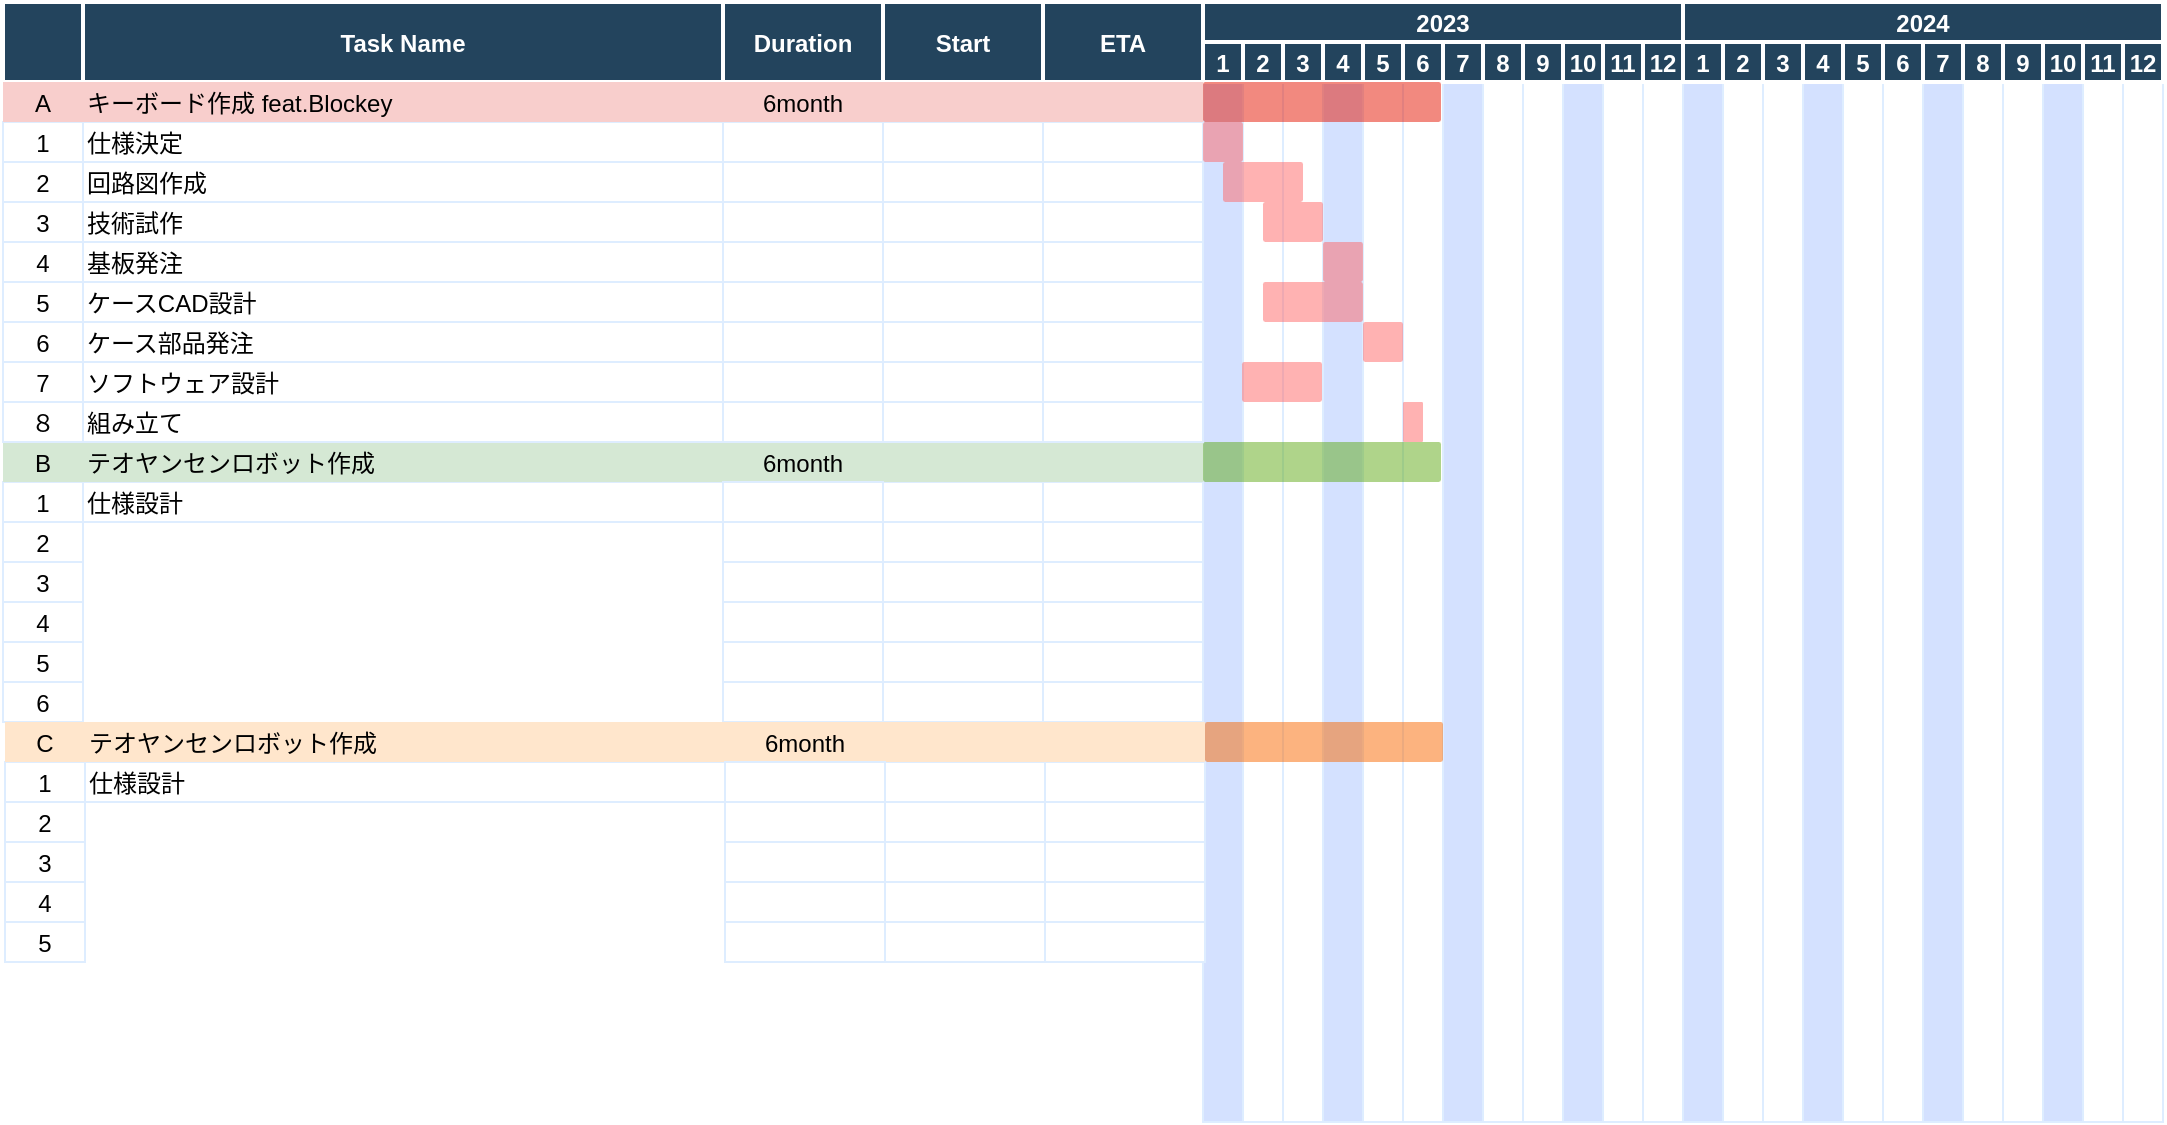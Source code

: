 <mxfile version="20.6.0" type="github">
  <diagram name="Page-1" id="8378b5f6-a2b2-b727-a746-972ab9d02e00">
    <mxGraphModel dx="982" dy="539" grid="1" gridSize="10" guides="1" tooltips="1" connect="0" arrows="1" fold="1" page="1" pageScale="1.5" pageWidth="1169" pageHeight="827" background="none" math="0" shadow="0">
      <root>
        <mxCell id="0" />
        <mxCell id="1" parent="0" />
        <mxCell id="dIrE19unJ05-w4xrA9a4-304" value="" style="strokeColor=#DEEDFF;fillColor=#D4E1FF" vertex="1" parent="1">
          <mxGeometry x="926.5" y="380.0" width="20" height="520" as="geometry" />
        </mxCell>
        <mxCell id="dIrE19unJ05-w4xrA9a4-305" value="" style="strokeColor=#DEEDFF" vertex="1" parent="1">
          <mxGeometry x="946.5" y="380.0" width="20" height="520" as="geometry" />
        </mxCell>
        <mxCell id="dIrE19unJ05-w4xrA9a4-306" value="" style="strokeColor=#DEEDFF" vertex="1" parent="1">
          <mxGeometry x="966.5" y="380.0" width="20" height="520" as="geometry" />
        </mxCell>
        <mxCell id="dIrE19unJ05-w4xrA9a4-307" value="" style="strokeColor=#DEEDFF;fillColor=#D4E1FF" vertex="1" parent="1">
          <mxGeometry x="986.5" y="380.0" width="20" height="520" as="geometry" />
        </mxCell>
        <mxCell id="dIrE19unJ05-w4xrA9a4-308" value="" style="strokeColor=#DEEDFF" vertex="1" parent="1">
          <mxGeometry x="1006.5" y="380.0" width="20" height="520" as="geometry" />
        </mxCell>
        <mxCell id="dIrE19unJ05-w4xrA9a4-309" value="" style="strokeColor=#DEEDFF" vertex="1" parent="1">
          <mxGeometry x="1026.5" y="380.0" width="20" height="520" as="geometry" />
        </mxCell>
        <mxCell id="dIrE19unJ05-w4xrA9a4-310" value="" style="strokeColor=#DEEDFF;fillColor=#D4E1FF" vertex="1" parent="1">
          <mxGeometry x="1046.5" y="380.0" width="20" height="520" as="geometry" />
        </mxCell>
        <mxCell id="dIrE19unJ05-w4xrA9a4-311" value="" style="strokeColor=#DEEDFF" vertex="1" parent="1">
          <mxGeometry x="1066.5" y="380.0" width="20" height="520" as="geometry" />
        </mxCell>
        <mxCell id="dIrE19unJ05-w4xrA9a4-312" value="" style="strokeColor=#DEEDFF" vertex="1" parent="1">
          <mxGeometry x="1086.5" y="380.0" width="20" height="520" as="geometry" />
        </mxCell>
        <mxCell id="dIrE19unJ05-w4xrA9a4-313" value="" style="strokeColor=#DEEDFF;fillColor=#D4E1FF" vertex="1" parent="1">
          <mxGeometry x="1106.5" y="380.0" width="20" height="520" as="geometry" />
        </mxCell>
        <mxCell id="dIrE19unJ05-w4xrA9a4-314" value="" style="strokeColor=#DEEDFF" vertex="1" parent="1">
          <mxGeometry x="1126.5" y="380.0" width="20" height="520" as="geometry" />
        </mxCell>
        <mxCell id="dIrE19unJ05-w4xrA9a4-315" value="" style="strokeColor=#DEEDFF" vertex="1" parent="1">
          <mxGeometry x="1146.5" y="380.0" width="20" height="520" as="geometry" />
        </mxCell>
        <mxCell id="dIrE19unJ05-w4xrA9a4-295" value="" style="strokeColor=#DEEDFF;fillColor=#D4E1FF" vertex="1" parent="1">
          <mxGeometry x="746.5" y="380.0" width="20" height="520" as="geometry" />
        </mxCell>
        <mxCell id="dIrE19unJ05-w4xrA9a4-296" value="" style="strokeColor=#DEEDFF" vertex="1" parent="1">
          <mxGeometry x="766.5" y="380.0" width="20" height="520" as="geometry" />
        </mxCell>
        <mxCell id="dIrE19unJ05-w4xrA9a4-297" value="" style="strokeColor=#DEEDFF" vertex="1" parent="1">
          <mxGeometry x="786.5" y="380.0" width="20" height="520" as="geometry" />
        </mxCell>
        <mxCell id="dIrE19unJ05-w4xrA9a4-298" value="" style="strokeColor=#DEEDFF;fillColor=#D4E1FF" vertex="1" parent="1">
          <mxGeometry x="806.5" y="380.0" width="20" height="520" as="geometry" />
        </mxCell>
        <mxCell id="dIrE19unJ05-w4xrA9a4-299" value="" style="strokeColor=#DEEDFF" vertex="1" parent="1">
          <mxGeometry x="826.5" y="380.0" width="20" height="520" as="geometry" />
        </mxCell>
        <mxCell id="dIrE19unJ05-w4xrA9a4-300" value="" style="strokeColor=#DEEDFF" vertex="1" parent="1">
          <mxGeometry x="846.5" y="380.0" width="20" height="520" as="geometry" />
        </mxCell>
        <mxCell id="dIrE19unJ05-w4xrA9a4-301" value="" style="strokeColor=#DEEDFF;fillColor=#D4E1FF" vertex="1" parent="1">
          <mxGeometry x="866.5" y="380.0" width="20" height="520" as="geometry" />
        </mxCell>
        <mxCell id="dIrE19unJ05-w4xrA9a4-302" value="" style="strokeColor=#DEEDFF" vertex="1" parent="1">
          <mxGeometry x="886.5" y="380.0" width="20" height="520" as="geometry" />
        </mxCell>
        <mxCell id="dIrE19unJ05-w4xrA9a4-303" value="" style="strokeColor=#DEEDFF" vertex="1" parent="1">
          <mxGeometry x="906.5" y="380.0" width="20" height="520" as="geometry" />
        </mxCell>
        <mxCell id="199" value="" style="strokeColor=#DEEDFF;fillColor=#D4E1FF" parent="1" vertex="1">
          <mxGeometry x="686.5" y="380.0" width="20" height="520" as="geometry" />
        </mxCell>
        <mxCell id="218" value="" style="strokeColor=#DEEDFF" parent="1" vertex="1">
          <mxGeometry x="706.5" y="380.0" width="20" height="520" as="geometry" />
        </mxCell>
        <mxCell id="dIrE19unJ05-w4xrA9a4-294" value="" style="strokeColor=#DEEDFF" vertex="1" parent="1">
          <mxGeometry x="726.5" y="380.0" width="20" height="520" as="geometry" />
        </mxCell>
        <mxCell id="dIrE19unJ05-w4xrA9a4-278" value="2024" style="fillColor=#23445D;strokeColor=#FFFFFF;strokeWidth=2;fontColor=#FFFFFF;fontStyle=1" vertex="1" parent="1">
          <mxGeometry x="926.5" y="340" width="240" height="20" as="geometry" />
        </mxCell>
        <mxCell id="dIrE19unJ05-w4xrA9a4-279" value="1" style="fillColor=#23445D;strokeColor=#FFFFFF;strokeWidth=2;fontColor=#FFFFFF;fontStyle=1" vertex="1" parent="1">
          <mxGeometry x="926.5" y="360.0" width="20" height="20" as="geometry" />
        </mxCell>
        <mxCell id="dIrE19unJ05-w4xrA9a4-280" value="2" style="fillColor=#23445D;strokeColor=#FFFFFF;strokeWidth=2;fontColor=#FFFFFF;fontStyle=1" vertex="1" parent="1">
          <mxGeometry x="946.5" y="360.0" width="20" height="20" as="geometry" />
        </mxCell>
        <mxCell id="dIrE19unJ05-w4xrA9a4-281" value="3" style="fillColor=#23445D;strokeColor=#FFFFFF;strokeWidth=2;fontColor=#FFFFFF;fontStyle=1" vertex="1" parent="1">
          <mxGeometry x="966.5" y="360.0" width="20" height="20" as="geometry" />
        </mxCell>
        <mxCell id="dIrE19unJ05-w4xrA9a4-282" value="4" style="fillColor=#23445D;strokeColor=#FFFFFF;strokeWidth=2;fontColor=#FFFFFF;fontStyle=1" vertex="1" parent="1">
          <mxGeometry x="986.5" y="360.0" width="20" height="20" as="geometry" />
        </mxCell>
        <mxCell id="dIrE19unJ05-w4xrA9a4-283" value="5" style="fillColor=#23445D;strokeColor=#FFFFFF;strokeWidth=2;fontColor=#FFFFFF;fontStyle=1" vertex="1" parent="1">
          <mxGeometry x="1006.5" y="360.0" width="20" height="20" as="geometry" />
        </mxCell>
        <mxCell id="dIrE19unJ05-w4xrA9a4-284" value="6" style="fillColor=#23445D;strokeColor=#FFFFFF;strokeWidth=2;fontColor=#FFFFFF;fontStyle=1" vertex="1" parent="1">
          <mxGeometry x="1026.5" y="360.0" width="20" height="20" as="geometry" />
        </mxCell>
        <mxCell id="dIrE19unJ05-w4xrA9a4-285" value="7" style="fillColor=#23445D;strokeColor=#FFFFFF;strokeWidth=2;fontColor=#FFFFFF;fontStyle=1" vertex="1" parent="1">
          <mxGeometry x="1046.5" y="360.0" width="20" height="20" as="geometry" />
        </mxCell>
        <mxCell id="dIrE19unJ05-w4xrA9a4-286" value="8" style="fillColor=#23445D;strokeColor=#FFFFFF;strokeWidth=2;fontColor=#FFFFFF;fontStyle=1" vertex="1" parent="1">
          <mxGeometry x="1066.5" y="360.0" width="20" height="20" as="geometry" />
        </mxCell>
        <mxCell id="dIrE19unJ05-w4xrA9a4-287" value="9" style="fillColor=#23445D;strokeColor=#FFFFFF;strokeWidth=2;fontColor=#FFFFFF;fontStyle=1" vertex="1" parent="1">
          <mxGeometry x="1086.5" y="360.0" width="20" height="20" as="geometry" />
        </mxCell>
        <mxCell id="dIrE19unJ05-w4xrA9a4-288" value="10" style="fillColor=#23445D;strokeColor=#FFFFFF;strokeWidth=2;fontColor=#FFFFFF;fontStyle=1" vertex="1" parent="1">
          <mxGeometry x="1106.5" y="360.0" width="20" height="20" as="geometry" />
        </mxCell>
        <mxCell id="dIrE19unJ05-w4xrA9a4-289" value="11" style="fillColor=#23445D;strokeColor=#FFFFFF;strokeWidth=2;fontColor=#FFFFFF;fontStyle=1" vertex="1" parent="1">
          <mxGeometry x="1126.5" y="360.0" width="20" height="20" as="geometry" />
        </mxCell>
        <mxCell id="dIrE19unJ05-w4xrA9a4-290" value="12" style="fillColor=#23445D;strokeColor=#FFFFFF;strokeWidth=2;fontColor=#FFFFFF;fontStyle=1" vertex="1" parent="1">
          <mxGeometry x="1146.5" y="360.0" width="20" height="20" as="geometry" />
        </mxCell>
        <mxCell id="69" value="1" style="strokeColor=#DEEDFF;" parent="1" vertex="1">
          <mxGeometry x="86.5" y="400.0" width="40" height="20" as="geometry" />
        </mxCell>
        <mxCell id="70" value="仕様決定" style="align=left;strokeColor=#DEEDFF;" parent="1" vertex="1">
          <mxGeometry x="126.5" y="400.0" width="320.0" height="20" as="geometry" />
        </mxCell>
        <mxCell id="71" value="" style="strokeColor=#DEEDFF;" parent="1" vertex="1">
          <mxGeometry x="446.5" y="400.0" width="80.0" height="20" as="geometry" />
        </mxCell>
        <mxCell id="72" value="" style="strokeColor=#DEEDFF;" parent="1" vertex="1">
          <mxGeometry x="526.5" y="400.0" width="80.0" height="20" as="geometry" />
        </mxCell>
        <mxCell id="73" value="" style="strokeColor=#DEEDFF;" parent="1" vertex="1">
          <mxGeometry x="606.5" y="400.0" width="80.0" height="20" as="geometry" />
        </mxCell>
        <mxCell id="74" value="2" style="strokeColor=#DEEDFF" parent="1" vertex="1">
          <mxGeometry x="86.5" y="420.0" width="40" height="20" as="geometry" />
        </mxCell>
        <mxCell id="75" value="回路図作成" style="align=left;strokeColor=#DEEDFF" parent="1" vertex="1">
          <mxGeometry x="126.5" y="420.0" width="320.0" height="20.0" as="geometry" />
        </mxCell>
        <mxCell id="76" value="" style="strokeColor=#DEEDFF" parent="1" vertex="1">
          <mxGeometry x="446.5" y="420.0" width="80.0" height="20" as="geometry" />
        </mxCell>
        <mxCell id="77" value="" style="strokeColor=#DEEDFF" parent="1" vertex="1">
          <mxGeometry x="526.5" y="420.0" width="80.0" height="20" as="geometry" />
        </mxCell>
        <mxCell id="78" value="" style="strokeColor=#DEEDFF" parent="1" vertex="1">
          <mxGeometry x="606.5" y="420" width="80.0" height="20" as="geometry" />
        </mxCell>
        <mxCell id="79" value="3" style="strokeColor=#DEEDFF" parent="1" vertex="1">
          <mxGeometry x="86.5" y="440.0" width="40" height="20" as="geometry" />
        </mxCell>
        <mxCell id="80" value="技術試作" style="align=left;strokeColor=#DEEDFF" parent="1" vertex="1">
          <mxGeometry x="126.5" y="440.0" width="320" height="20" as="geometry" />
        </mxCell>
        <mxCell id="81" value="" style="strokeColor=#DEEDFF" parent="1" vertex="1">
          <mxGeometry x="446.5" y="440.0" width="80.0" height="20" as="geometry" />
        </mxCell>
        <mxCell id="82" value="" style="strokeColor=#DEEDFF" parent="1" vertex="1">
          <mxGeometry x="526.5" y="440.0" width="80.0" height="20" as="geometry" />
        </mxCell>
        <mxCell id="83" value="" style="strokeColor=#DEEDFF" parent="1" vertex="1">
          <mxGeometry x="606.5" y="440.0" width="80.0" height="20" as="geometry" />
        </mxCell>
        <mxCell id="84" value="4" style="strokeColor=#DEEDFF" parent="1" vertex="1">
          <mxGeometry x="86.5" y="460.0" width="40" height="20" as="geometry" />
        </mxCell>
        <mxCell id="85" value="基板発注" style="align=left;strokeColor=#DEEDFF" parent="1" vertex="1">
          <mxGeometry x="126.5" y="460.0" width="320.0" height="20" as="geometry" />
        </mxCell>
        <mxCell id="86" value="" style="strokeColor=#DEEDFF" parent="1" vertex="1">
          <mxGeometry x="446.5" y="460.0" width="80.0" height="20" as="geometry" />
        </mxCell>
        <mxCell id="87" value="" style="strokeColor=#DEEDFF" parent="1" vertex="1">
          <mxGeometry x="526.5" y="460.0" width="80.0" height="20" as="geometry" />
        </mxCell>
        <mxCell id="88" value="" style="strokeColor=#DEEDFF" parent="1" vertex="1">
          <mxGeometry x="606.5" y="460.0" width="80.0" height="20" as="geometry" />
        </mxCell>
        <mxCell id="89" value="5" style="strokeColor=#DEEDFF" parent="1" vertex="1">
          <mxGeometry x="86.5" y="480.0" width="40" height="20" as="geometry" />
        </mxCell>
        <mxCell id="90" value="ケースCAD設計" style="align=left;strokeColor=#DEEDFF" parent="1" vertex="1">
          <mxGeometry x="126.5" y="480.0" width="320.0" height="20" as="geometry" />
        </mxCell>
        <mxCell id="91" value="" style="strokeColor=#DEEDFF" parent="1" vertex="1">
          <mxGeometry x="446.5" y="480.0" width="80.0" height="20" as="geometry" />
        </mxCell>
        <mxCell id="92" value="" style="strokeColor=#DEEDFF" parent="1" vertex="1">
          <mxGeometry x="526.5" y="480.0" width="80.0" height="20" as="geometry" />
        </mxCell>
        <mxCell id="93" value="" style="strokeColor=#DEEDFF" parent="1" vertex="1">
          <mxGeometry x="606.5" y="480.0" width="80.0" height="20" as="geometry" />
        </mxCell>
        <mxCell id="94" value="6" style="strokeColor=#DEEDFF" parent="1" vertex="1">
          <mxGeometry x="86.5" y="500.0" width="40" height="20" as="geometry" />
        </mxCell>
        <mxCell id="95" value="Supervision and meetings" style="align=left;strokeColor=#DEEDFF" parent="1" vertex="1">
          <mxGeometry x="126.5" y="500.0" width="320.0" height="20" as="geometry" />
        </mxCell>
        <mxCell id="97" value="" style="strokeColor=#DEEDFF" parent="1" vertex="1">
          <mxGeometry x="526.5" y="500.0" width="80.0" height="20" as="geometry" />
        </mxCell>
        <mxCell id="2" value="Task Name" style="fillColor=#23445D;strokeColor=#FFFFFF;strokeWidth=2;fontColor=#FFFFFF;fontStyle=1" parent="1" vertex="1">
          <mxGeometry x="126.5" y="340" width="320" height="40" as="geometry" />
        </mxCell>
        <mxCell id="3" value="" style="fillColor=#23445D;strokeColor=#FFFFFF;strokeWidth=2;fontColor=#FFFFFF;fontStyle=1" parent="1" vertex="1">
          <mxGeometry x="86.5" y="340" width="40" height="40" as="geometry" />
        </mxCell>
        <mxCell id="4" value="2023" style="fillColor=#23445D;strokeColor=#FFFFFF;strokeWidth=2;fontColor=#FFFFFF;fontStyle=1" parent="1" vertex="1">
          <mxGeometry x="686.5" y="340" width="240" height="20" as="geometry" />
        </mxCell>
        <mxCell id="5" value="1" style="fillColor=#23445D;strokeColor=#FFFFFF;strokeWidth=2;fontColor=#FFFFFF;fontStyle=1" parent="1" vertex="1">
          <mxGeometry x="686.5" y="360.0" width="20" height="20" as="geometry" />
        </mxCell>
        <mxCell id="6" value="2" style="fillColor=#23445D;strokeColor=#FFFFFF;strokeWidth=2;fontColor=#FFFFFF;fontStyle=1" parent="1" vertex="1">
          <mxGeometry x="706.5" y="360.0" width="20" height="20" as="geometry" />
        </mxCell>
        <mxCell id="7" value="3" style="fillColor=#23445D;strokeColor=#FFFFFF;strokeWidth=2;fontColor=#FFFFFF;fontStyle=1" parent="1" vertex="1">
          <mxGeometry x="726.5" y="360.0" width="20" height="20" as="geometry" />
        </mxCell>
        <mxCell id="8" value="4" style="fillColor=#23445D;strokeColor=#FFFFFF;strokeWidth=2;fontColor=#FFFFFF;fontStyle=1" parent="1" vertex="1">
          <mxGeometry x="746.5" y="360.0" width="20" height="20" as="geometry" />
        </mxCell>
        <mxCell id="9" value="5" style="fillColor=#23445D;strokeColor=#FFFFFF;strokeWidth=2;fontColor=#FFFFFF;fontStyle=1" parent="1" vertex="1">
          <mxGeometry x="766.5" y="360.0" width="20" height="20" as="geometry" />
        </mxCell>
        <mxCell id="10" value="6" style="fillColor=#23445D;strokeColor=#FFFFFF;strokeWidth=2;fontColor=#FFFFFF;fontStyle=1" parent="1" vertex="1">
          <mxGeometry x="786.5" y="360.0" width="20" height="20" as="geometry" />
        </mxCell>
        <mxCell id="11" value="7" style="fillColor=#23445D;strokeColor=#FFFFFF;strokeWidth=2;fontColor=#FFFFFF;fontStyle=1" parent="1" vertex="1">
          <mxGeometry x="806.5" y="360.0" width="20" height="20" as="geometry" />
        </mxCell>
        <mxCell id="12" value="Duration" style="fillColor=#23445D;strokeColor=#FFFFFF;strokeWidth=2;fontColor=#FFFFFF;fontStyle=1" parent="1" vertex="1">
          <mxGeometry x="446.5" y="340.0" width="80.0" height="40.0" as="geometry" />
        </mxCell>
        <mxCell id="13" value="Start" style="fillColor=#23445D;strokeColor=#FFFFFF;strokeWidth=2;fontColor=#FFFFFF;fontStyle=1" parent="1" vertex="1">
          <mxGeometry x="526.5" y="340.0" width="80.0" height="40.0" as="geometry" />
        </mxCell>
        <mxCell id="14" value="ETA" style="fillColor=#23445D;strokeColor=#FFFFFF;strokeWidth=2;fontColor=#FFFFFF;fontStyle=1" parent="1" vertex="1">
          <mxGeometry x="606.5" y="340.0" width="80.0" height="40.0" as="geometry" />
        </mxCell>
        <mxCell id="16" value="8" style="fillColor=#23445D;strokeColor=#FFFFFF;strokeWidth=2;fontColor=#FFFFFF;fontStyle=1" parent="1" vertex="1">
          <mxGeometry x="826.5" y="360.0" width="20" height="20" as="geometry" />
        </mxCell>
        <mxCell id="17" value="9" style="fillColor=#23445D;strokeColor=#FFFFFF;strokeWidth=2;fontColor=#FFFFFF;fontStyle=1" parent="1" vertex="1">
          <mxGeometry x="846.5" y="360.0" width="20" height="20" as="geometry" />
        </mxCell>
        <mxCell id="18" value="10" style="fillColor=#23445D;strokeColor=#FFFFFF;strokeWidth=2;fontColor=#FFFFFF;fontStyle=1" parent="1" vertex="1">
          <mxGeometry x="866.5" y="360.0" width="20" height="20" as="geometry" />
        </mxCell>
        <mxCell id="19" value="11" style="fillColor=#23445D;strokeColor=#FFFFFF;strokeWidth=2;fontColor=#FFFFFF;fontStyle=1" parent="1" vertex="1">
          <mxGeometry x="886.5" y="360.0" width="20" height="20" as="geometry" />
        </mxCell>
        <mxCell id="20" value="12" style="fillColor=#23445D;strokeColor=#FFFFFF;strokeWidth=2;fontColor=#FFFFFF;fontStyle=1" parent="1" vertex="1">
          <mxGeometry x="906.5" y="360.0" width="20" height="20" as="geometry" />
        </mxCell>
        <mxCell id="242" value="" style="shape=mxgraph.flowchart.process;fillColor=#e51400;strokeColor=none;strokeWidth=2;opacity=50;fontColor=#ffffff;" parent="1" vertex="1">
          <mxGeometry x="686.5" y="380" width="119" height="20" as="geometry" />
        </mxCell>
        <mxCell id="244" value="" style="shape=mxgraph.flowchart.process;fillColor=#FF6666;strokeColor=none;strokeWidth=2;opacity=50;fontColor=#ffffff;fillStyle=auto;" parent="1" vertex="1">
          <mxGeometry x="686.5" y="400.0" width="20" height="20" as="geometry" />
        </mxCell>
        <mxCell id="63" value="A" style="strokeColor=none;fillColor=#f8cecc;" parent="1" vertex="1">
          <mxGeometry x="86.5" y="380" width="40" height="20" as="geometry" />
        </mxCell>
        <mxCell id="64" value="キーボード作成 feat.Blockey" style="align=left;strokeColor=none;fillColor=#f8cecc;" parent="1" vertex="1">
          <mxGeometry x="126.5" y="380" width="320" height="20" as="geometry" />
        </mxCell>
        <mxCell id="65" value="6month" style="strokeColor=none;fillColor=#f8cecc;" parent="1" vertex="1">
          <mxGeometry x="446.5" y="380" width="80.0" height="20" as="geometry" />
        </mxCell>
        <mxCell id="66" value="" style="strokeColor=none;fillColor=#f8cecc;" parent="1" vertex="1">
          <mxGeometry x="526.5" y="380" width="80.0" height="20" as="geometry" />
        </mxCell>
        <mxCell id="67" value="" style="strokeColor=none;fillColor=#f8cecc;" parent="1" vertex="1">
          <mxGeometry x="606.5" y="380.0" width="80.0" height="20" as="geometry" />
        </mxCell>
        <mxCell id="dIrE19unJ05-w4xrA9a4-356" value="1" style="strokeColor=#DEEDFF;" vertex="1" parent="1">
          <mxGeometry x="86.5" y="580.0" width="40" height="20" as="geometry" />
        </mxCell>
        <mxCell id="dIrE19unJ05-w4xrA9a4-357" value="仕様設計" style="align=left;strokeColor=#DEEDFF;" vertex="1" parent="1">
          <mxGeometry x="126.5" y="580.0" width="320.0" height="20" as="geometry" />
        </mxCell>
        <mxCell id="dIrE19unJ05-w4xrA9a4-359" value="" style="strokeColor=#DEEDFF;" vertex="1" parent="1">
          <mxGeometry x="526.5" y="580.0" width="80.0" height="20" as="geometry" />
        </mxCell>
        <mxCell id="dIrE19unJ05-w4xrA9a4-360" value="" style="strokeColor=#DEEDFF;" vertex="1" parent="1">
          <mxGeometry x="606.5" y="580.0" width="80.0" height="20" as="geometry" />
        </mxCell>
        <mxCell id="dIrE19unJ05-w4xrA9a4-361" value="2" style="strokeColor=#DEEDFF" vertex="1" parent="1">
          <mxGeometry x="86.5" y="600.0" width="40" height="20" as="geometry" />
        </mxCell>
        <mxCell id="dIrE19unJ05-w4xrA9a4-364" value="" style="strokeColor=#DEEDFF" vertex="1" parent="1">
          <mxGeometry x="526.5" y="600.0" width="80.0" height="20" as="geometry" />
        </mxCell>
        <mxCell id="dIrE19unJ05-w4xrA9a4-365" value="" style="strokeColor=#DEEDFF" vertex="1" parent="1">
          <mxGeometry x="606.5" y="600" width="80.0" height="20" as="geometry" />
        </mxCell>
        <mxCell id="dIrE19unJ05-w4xrA9a4-366" value="3" style="strokeColor=#DEEDFF" vertex="1" parent="1">
          <mxGeometry x="86.5" y="620.0" width="40" height="20" as="geometry" />
        </mxCell>
        <mxCell id="dIrE19unJ05-w4xrA9a4-369" value="" style="strokeColor=#DEEDFF" vertex="1" parent="1">
          <mxGeometry x="526.5" y="620.0" width="80.0" height="20" as="geometry" />
        </mxCell>
        <mxCell id="dIrE19unJ05-w4xrA9a4-370" value="" style="strokeColor=#DEEDFF" vertex="1" parent="1">
          <mxGeometry x="606.5" y="620.0" width="80.0" height="20" as="geometry" />
        </mxCell>
        <mxCell id="dIrE19unJ05-w4xrA9a4-371" value="4" style="strokeColor=#DEEDFF" vertex="1" parent="1">
          <mxGeometry x="86.5" y="640.0" width="40" height="20" as="geometry" />
        </mxCell>
        <mxCell id="dIrE19unJ05-w4xrA9a4-374" value="" style="strokeColor=#DEEDFF" vertex="1" parent="1">
          <mxGeometry x="526.5" y="640.0" width="80.0" height="20" as="geometry" />
        </mxCell>
        <mxCell id="dIrE19unJ05-w4xrA9a4-375" value="" style="strokeColor=#DEEDFF" vertex="1" parent="1">
          <mxGeometry x="606.5" y="640.0" width="80.0" height="20" as="geometry" />
        </mxCell>
        <mxCell id="dIrE19unJ05-w4xrA9a4-376" value="5" style="strokeColor=#DEEDFF" vertex="1" parent="1">
          <mxGeometry x="86.5" y="660.0" width="40" height="20" as="geometry" />
        </mxCell>
        <mxCell id="dIrE19unJ05-w4xrA9a4-379" value="" style="strokeColor=#DEEDFF" vertex="1" parent="1">
          <mxGeometry x="526.5" y="660.0" width="80.0" height="20" as="geometry" />
        </mxCell>
        <mxCell id="dIrE19unJ05-w4xrA9a4-380" value="" style="strokeColor=#DEEDFF" vertex="1" parent="1">
          <mxGeometry x="606.5" y="660.0" width="80.0" height="20" as="geometry" />
        </mxCell>
        <mxCell id="dIrE19unJ05-w4xrA9a4-381" value="6" style="strokeColor=#DEEDFF" vertex="1" parent="1">
          <mxGeometry x="86.5" y="680.0" width="40" height="20" as="geometry" />
        </mxCell>
        <mxCell id="dIrE19unJ05-w4xrA9a4-384" value="" style="strokeColor=#DEEDFF" vertex="1" parent="1">
          <mxGeometry x="526.5" y="680.0" width="80.0" height="20" as="geometry" />
        </mxCell>
        <mxCell id="dIrE19unJ05-w4xrA9a4-386" value="" style="shape=mxgraph.flowchart.process;fillColor=#60a917;strokeColor=none;strokeWidth=2;opacity=50;fillStyle=auto;fontColor=#ffffff;" vertex="1" parent="1">
          <mxGeometry x="686.5" y="560" width="119" height="20" as="geometry" />
        </mxCell>
        <mxCell id="dIrE19unJ05-w4xrA9a4-389" value="B" style="strokeColor=none;fillColor=#d5e8d4;" vertex="1" parent="1">
          <mxGeometry x="86.5" y="560" width="40" height="20" as="geometry" />
        </mxCell>
        <mxCell id="dIrE19unJ05-w4xrA9a4-390" value="テオヤンセンロボット作成" style="align=left;strokeColor=none;fillColor=#d5e8d4;" vertex="1" parent="1">
          <mxGeometry x="126.5" y="560" width="320" height="20" as="geometry" />
        </mxCell>
        <mxCell id="dIrE19unJ05-w4xrA9a4-391" value="6month" style="strokeColor=none;fillColor=#d5e8d4;" vertex="1" parent="1">
          <mxGeometry x="446.5" y="560" width="80.0" height="20" as="geometry" />
        </mxCell>
        <mxCell id="dIrE19unJ05-w4xrA9a4-392" value="" style="strokeColor=none;fillColor=#d5e8d4;" vertex="1" parent="1">
          <mxGeometry x="526.5" y="560" width="80.0" height="20" as="geometry" />
        </mxCell>
        <mxCell id="dIrE19unJ05-w4xrA9a4-393" value="" style="strokeColor=none;fillColor=#d5e8d4;" vertex="1" parent="1">
          <mxGeometry x="606.5" y="560.0" width="80.0" height="20" as="geometry" />
        </mxCell>
        <mxCell id="dIrE19unJ05-w4xrA9a4-394" value="" style="strokeColor=#DEEDFF" vertex="1" parent="1">
          <mxGeometry x="606.5" y="500.0" width="80.0" height="20" as="geometry" />
        </mxCell>
        <mxCell id="dIrE19unJ05-w4xrA9a4-395" value="" style="strokeColor=#DEEDFF" vertex="1" parent="1">
          <mxGeometry x="606.5" y="680.0" width="80.0" height="20" as="geometry" />
        </mxCell>
        <mxCell id="dIrE19unJ05-w4xrA9a4-397" value="" style="strokeColor=#DEEDFF" vertex="1" parent="1">
          <mxGeometry x="446.5" y="500.0" width="80.0" height="20" as="geometry" />
        </mxCell>
        <mxCell id="dIrE19unJ05-w4xrA9a4-398" value="" style="strokeColor=#DEEDFF" vertex="1" parent="1">
          <mxGeometry x="446.5" y="680.0" width="80.0" height="20" as="geometry" />
        </mxCell>
        <mxCell id="dIrE19unJ05-w4xrA9a4-399" value="" style="strokeColor=#DEEDFF" vertex="1" parent="1">
          <mxGeometry x="446.5" y="660.0" width="80.0" height="20" as="geometry" />
        </mxCell>
        <mxCell id="dIrE19unJ05-w4xrA9a4-400" value="" style="strokeColor=#DEEDFF" vertex="1" parent="1">
          <mxGeometry x="446.5" y="640.0" width="80.0" height="20" as="geometry" />
        </mxCell>
        <mxCell id="dIrE19unJ05-w4xrA9a4-401" value="" style="strokeColor=#DEEDFF" vertex="1" parent="1">
          <mxGeometry x="446.5" y="620.0" width="80.0" height="20" as="geometry" />
        </mxCell>
        <mxCell id="dIrE19unJ05-w4xrA9a4-402" value="" style="strokeColor=#DEEDFF" vertex="1" parent="1">
          <mxGeometry x="446.5" y="600.0" width="80.0" height="20" as="geometry" />
        </mxCell>
        <mxCell id="dIrE19unJ05-w4xrA9a4-403" value="" style="strokeColor=#DEEDFF;" vertex="1" parent="1">
          <mxGeometry x="446.5" y="580.0" width="80.0" height="20" as="geometry" />
        </mxCell>
        <mxCell id="dIrE19unJ05-w4xrA9a4-404" value="6" style="strokeColor=#DEEDFF" vertex="1" parent="1">
          <mxGeometry x="86.5" y="500.0" width="40" height="20" as="geometry" />
        </mxCell>
        <mxCell id="dIrE19unJ05-w4xrA9a4-405" value="ケース部品発注" style="align=left;strokeColor=#DEEDFF" vertex="1" parent="1">
          <mxGeometry x="126.5" y="500.0" width="320.0" height="20" as="geometry" />
        </mxCell>
        <mxCell id="dIrE19unJ05-w4xrA9a4-406" value="" style="strokeColor=#DEEDFF" vertex="1" parent="1">
          <mxGeometry x="446.5" y="500.0" width="80.0" height="20" as="geometry" />
        </mxCell>
        <mxCell id="dIrE19unJ05-w4xrA9a4-407" value="" style="strokeColor=#DEEDFF" vertex="1" parent="1">
          <mxGeometry x="526.5" y="500.0" width="80.0" height="20" as="geometry" />
        </mxCell>
        <mxCell id="dIrE19unJ05-w4xrA9a4-408" value="" style="strokeColor=#DEEDFF" vertex="1" parent="1">
          <mxGeometry x="606.5" y="520.0" width="80.0" height="20" as="geometry" />
        </mxCell>
        <mxCell id="dIrE19unJ05-w4xrA9a4-409" value="7" style="strokeColor=#DEEDFF" vertex="1" parent="1">
          <mxGeometry x="86.5" y="520.0" width="40" height="20" as="geometry" />
        </mxCell>
        <mxCell id="dIrE19unJ05-w4xrA9a4-410" value="ソフトウェア設計" style="align=left;strokeColor=#DEEDFF" vertex="1" parent="1">
          <mxGeometry x="126.5" y="520.0" width="320.0" height="20" as="geometry" />
        </mxCell>
        <mxCell id="dIrE19unJ05-w4xrA9a4-411" value="" style="strokeColor=#DEEDFF" vertex="1" parent="1">
          <mxGeometry x="446.5" y="520.0" width="80.0" height="20" as="geometry" />
        </mxCell>
        <mxCell id="dIrE19unJ05-w4xrA9a4-412" value="" style="strokeColor=#DEEDFF" vertex="1" parent="1">
          <mxGeometry x="526.5" y="520.0" width="80.0" height="20" as="geometry" />
        </mxCell>
        <mxCell id="dIrE19unJ05-w4xrA9a4-413" value="８" style="strokeColor=#DEEDFF" vertex="1" parent="1">
          <mxGeometry x="86.5" y="540.0" width="40" height="20" as="geometry" />
        </mxCell>
        <mxCell id="dIrE19unJ05-w4xrA9a4-414" value="組み立て" style="align=left;strokeColor=#DEEDFF" vertex="1" parent="1">
          <mxGeometry x="126.5" y="540.0" width="320.0" height="20" as="geometry" />
        </mxCell>
        <mxCell id="dIrE19unJ05-w4xrA9a4-415" value="" style="strokeColor=#DEEDFF" vertex="1" parent="1">
          <mxGeometry x="446.5" y="540.0" width="80.0" height="20" as="geometry" />
        </mxCell>
        <mxCell id="dIrE19unJ05-w4xrA9a4-416" value="" style="strokeColor=#DEEDFF" vertex="1" parent="1">
          <mxGeometry x="526.5" y="540.0" width="80.0" height="20" as="geometry" />
        </mxCell>
        <mxCell id="dIrE19unJ05-w4xrA9a4-417" value="" style="strokeColor=#DEEDFF" vertex="1" parent="1">
          <mxGeometry x="606.5" y="540.0" width="80.0" height="20" as="geometry" />
        </mxCell>
        <mxCell id="dIrE19unJ05-w4xrA9a4-418" value="1" style="strokeColor=#DEEDFF;" vertex="1" parent="1">
          <mxGeometry x="87.5" y="720.0" width="40" height="20" as="geometry" />
        </mxCell>
        <mxCell id="dIrE19unJ05-w4xrA9a4-419" value="仕様設計" style="align=left;strokeColor=#DEEDFF;" vertex="1" parent="1">
          <mxGeometry x="127.5" y="720.0" width="320.0" height="20" as="geometry" />
        </mxCell>
        <mxCell id="dIrE19unJ05-w4xrA9a4-420" value="" style="strokeColor=#DEEDFF;" vertex="1" parent="1">
          <mxGeometry x="527.5" y="720.0" width="80.0" height="20" as="geometry" />
        </mxCell>
        <mxCell id="dIrE19unJ05-w4xrA9a4-421" value="" style="strokeColor=#DEEDFF;" vertex="1" parent="1">
          <mxGeometry x="607.5" y="720.0" width="80.0" height="20" as="geometry" />
        </mxCell>
        <mxCell id="dIrE19unJ05-w4xrA9a4-422" value="2" style="strokeColor=#DEEDFF" vertex="1" parent="1">
          <mxGeometry x="87.5" y="740.0" width="40" height="20" as="geometry" />
        </mxCell>
        <mxCell id="dIrE19unJ05-w4xrA9a4-423" value="" style="strokeColor=#DEEDFF" vertex="1" parent="1">
          <mxGeometry x="527.5" y="740.0" width="80.0" height="20" as="geometry" />
        </mxCell>
        <mxCell id="dIrE19unJ05-w4xrA9a4-424" value="" style="strokeColor=#DEEDFF" vertex="1" parent="1">
          <mxGeometry x="607.5" y="740" width="80.0" height="20" as="geometry" />
        </mxCell>
        <mxCell id="dIrE19unJ05-w4xrA9a4-425" value="3" style="strokeColor=#DEEDFF" vertex="1" parent="1">
          <mxGeometry x="87.5" y="760.0" width="40" height="20" as="geometry" />
        </mxCell>
        <mxCell id="dIrE19unJ05-w4xrA9a4-426" value="" style="strokeColor=#DEEDFF" vertex="1" parent="1">
          <mxGeometry x="527.5" y="760.0" width="80.0" height="20" as="geometry" />
        </mxCell>
        <mxCell id="dIrE19unJ05-w4xrA9a4-427" value="" style="strokeColor=#DEEDFF" vertex="1" parent="1">
          <mxGeometry x="607.5" y="760.0" width="80.0" height="20" as="geometry" />
        </mxCell>
        <mxCell id="dIrE19unJ05-w4xrA9a4-428" value="4" style="strokeColor=#DEEDFF" vertex="1" parent="1">
          <mxGeometry x="87.5" y="780.0" width="40" height="20" as="geometry" />
        </mxCell>
        <mxCell id="dIrE19unJ05-w4xrA9a4-429" value="" style="strokeColor=#DEEDFF" vertex="1" parent="1">
          <mxGeometry x="527.5" y="780.0" width="80.0" height="20" as="geometry" />
        </mxCell>
        <mxCell id="dIrE19unJ05-w4xrA9a4-430" value="" style="strokeColor=#DEEDFF" vertex="1" parent="1">
          <mxGeometry x="607.5" y="780.0" width="80.0" height="20" as="geometry" />
        </mxCell>
        <mxCell id="dIrE19unJ05-w4xrA9a4-431" value="5" style="strokeColor=#DEEDFF" vertex="1" parent="1">
          <mxGeometry x="87.5" y="800.0" width="40" height="20" as="geometry" />
        </mxCell>
        <mxCell id="dIrE19unJ05-w4xrA9a4-432" value="" style="strokeColor=#DEEDFF" vertex="1" parent="1">
          <mxGeometry x="527.5" y="800.0" width="80.0" height="20" as="geometry" />
        </mxCell>
        <mxCell id="dIrE19unJ05-w4xrA9a4-433" value="" style="strokeColor=#DEEDFF" vertex="1" parent="1">
          <mxGeometry x="607.5" y="800.0" width="80.0" height="20" as="geometry" />
        </mxCell>
        <mxCell id="dIrE19unJ05-w4xrA9a4-434" value="" style="shape=mxgraph.flowchart.process;fillColor=#fa6800;strokeColor=none;strokeWidth=2;opacity=50;fillStyle=auto;fontColor=#000000;" vertex="1" parent="1">
          <mxGeometry x="687.5" y="700" width="119" height="20" as="geometry" />
        </mxCell>
        <mxCell id="dIrE19unJ05-w4xrA9a4-435" value="C" style="strokeColor=none;fillColor=#ffe6cc;" vertex="1" parent="1">
          <mxGeometry x="87.5" y="700" width="40" height="20" as="geometry" />
        </mxCell>
        <mxCell id="dIrE19unJ05-w4xrA9a4-436" value="テオヤンセンロボット作成" style="align=left;strokeColor=none;fillColor=#ffe6cc;" vertex="1" parent="1">
          <mxGeometry x="127.5" y="700" width="320" height="20" as="geometry" />
        </mxCell>
        <mxCell id="dIrE19unJ05-w4xrA9a4-437" value="6month" style="strokeColor=none;fillColor=#ffe6cc;" vertex="1" parent="1">
          <mxGeometry x="447.5" y="700" width="80.0" height="20" as="geometry" />
        </mxCell>
        <mxCell id="dIrE19unJ05-w4xrA9a4-438" value="" style="strokeColor=none;fillColor=#ffe6cc;" vertex="1" parent="1">
          <mxGeometry x="527.5" y="700" width="80.0" height="20" as="geometry" />
        </mxCell>
        <mxCell id="dIrE19unJ05-w4xrA9a4-439" value="" style="strokeColor=none;fillColor=#ffe6cc;" vertex="1" parent="1">
          <mxGeometry x="607.5" y="700.0" width="80.0" height="20" as="geometry" />
        </mxCell>
        <mxCell id="dIrE19unJ05-w4xrA9a4-440" value="" style="strokeColor=#DEEDFF" vertex="1" parent="1">
          <mxGeometry x="447.5" y="800.0" width="80.0" height="20" as="geometry" />
        </mxCell>
        <mxCell id="dIrE19unJ05-w4xrA9a4-441" value="" style="strokeColor=#DEEDFF" vertex="1" parent="1">
          <mxGeometry x="447.5" y="780.0" width="80.0" height="20" as="geometry" />
        </mxCell>
        <mxCell id="dIrE19unJ05-w4xrA9a4-442" value="" style="strokeColor=#DEEDFF" vertex="1" parent="1">
          <mxGeometry x="447.5" y="760.0" width="80.0" height="20" as="geometry" />
        </mxCell>
        <mxCell id="dIrE19unJ05-w4xrA9a4-443" value="" style="strokeColor=#DEEDFF" vertex="1" parent="1">
          <mxGeometry x="447.5" y="740.0" width="80.0" height="20" as="geometry" />
        </mxCell>
        <mxCell id="dIrE19unJ05-w4xrA9a4-444" value="" style="strokeColor=#DEEDFF;" vertex="1" parent="1">
          <mxGeometry x="447.5" y="720.0" width="80.0" height="20" as="geometry" />
        </mxCell>
        <mxCell id="dIrE19unJ05-w4xrA9a4-445" value="" style="shape=mxgraph.flowchart.process;fillColor=#FF6666;strokeColor=none;strokeWidth=2;opacity=50;fontColor=#ffffff;fillStyle=auto;" vertex="1" parent="1">
          <mxGeometry x="696.5" y="420" width="40" height="20" as="geometry" />
        </mxCell>
        <mxCell id="dIrE19unJ05-w4xrA9a4-446" value="" style="shape=mxgraph.flowchart.process;fillColor=#FF6666;strokeColor=none;strokeWidth=2;opacity=50;fontColor=#ffffff;fillStyle=auto;" vertex="1" parent="1">
          <mxGeometry x="716.5" y="440" width="30" height="20" as="geometry" />
        </mxCell>
        <mxCell id="dIrE19unJ05-w4xrA9a4-447" value="" style="shape=mxgraph.flowchart.process;fillColor=#FF6666;strokeColor=none;strokeWidth=2;opacity=50;fontColor=#ffffff;fillStyle=auto;" vertex="1" parent="1">
          <mxGeometry x="716.5" y="480" width="50" height="20" as="geometry" />
        </mxCell>
        <mxCell id="dIrE19unJ05-w4xrA9a4-449" value="" style="shape=mxgraph.flowchart.process;fillColor=#FF6666;strokeColor=none;strokeWidth=2;opacity=50;fontColor=#ffffff;fillStyle=auto;" vertex="1" parent="1">
          <mxGeometry x="746.5" y="460" width="20" height="20" as="geometry" />
        </mxCell>
        <mxCell id="dIrE19unJ05-w4xrA9a4-451" value="" style="shape=mxgraph.flowchart.process;fillColor=#FF6666;strokeColor=none;strokeWidth=2;opacity=50;fontColor=#ffffff;fillStyle=auto;" vertex="1" parent="1">
          <mxGeometry x="766.5" y="500" width="20" height="20" as="geometry" />
        </mxCell>
        <mxCell id="dIrE19unJ05-w4xrA9a4-452" value="" style="shape=mxgraph.flowchart.process;fillColor=#FF6666;strokeColor=none;strokeWidth=2;opacity=50;fontColor=#ffffff;fillStyle=auto;" vertex="1" parent="1">
          <mxGeometry x="706" y="520" width="40" height="20" as="geometry" />
        </mxCell>
        <mxCell id="dIrE19unJ05-w4xrA9a4-454" value="" style="shape=mxgraph.flowchart.process;fillColor=#FF6666;strokeColor=none;strokeWidth=2;opacity=50;fontColor=#ffffff;fillStyle=auto;" vertex="1" parent="1">
          <mxGeometry x="786.5" y="540" width="10" height="20" as="geometry" />
        </mxCell>
      </root>
    </mxGraphModel>
  </diagram>
</mxfile>
